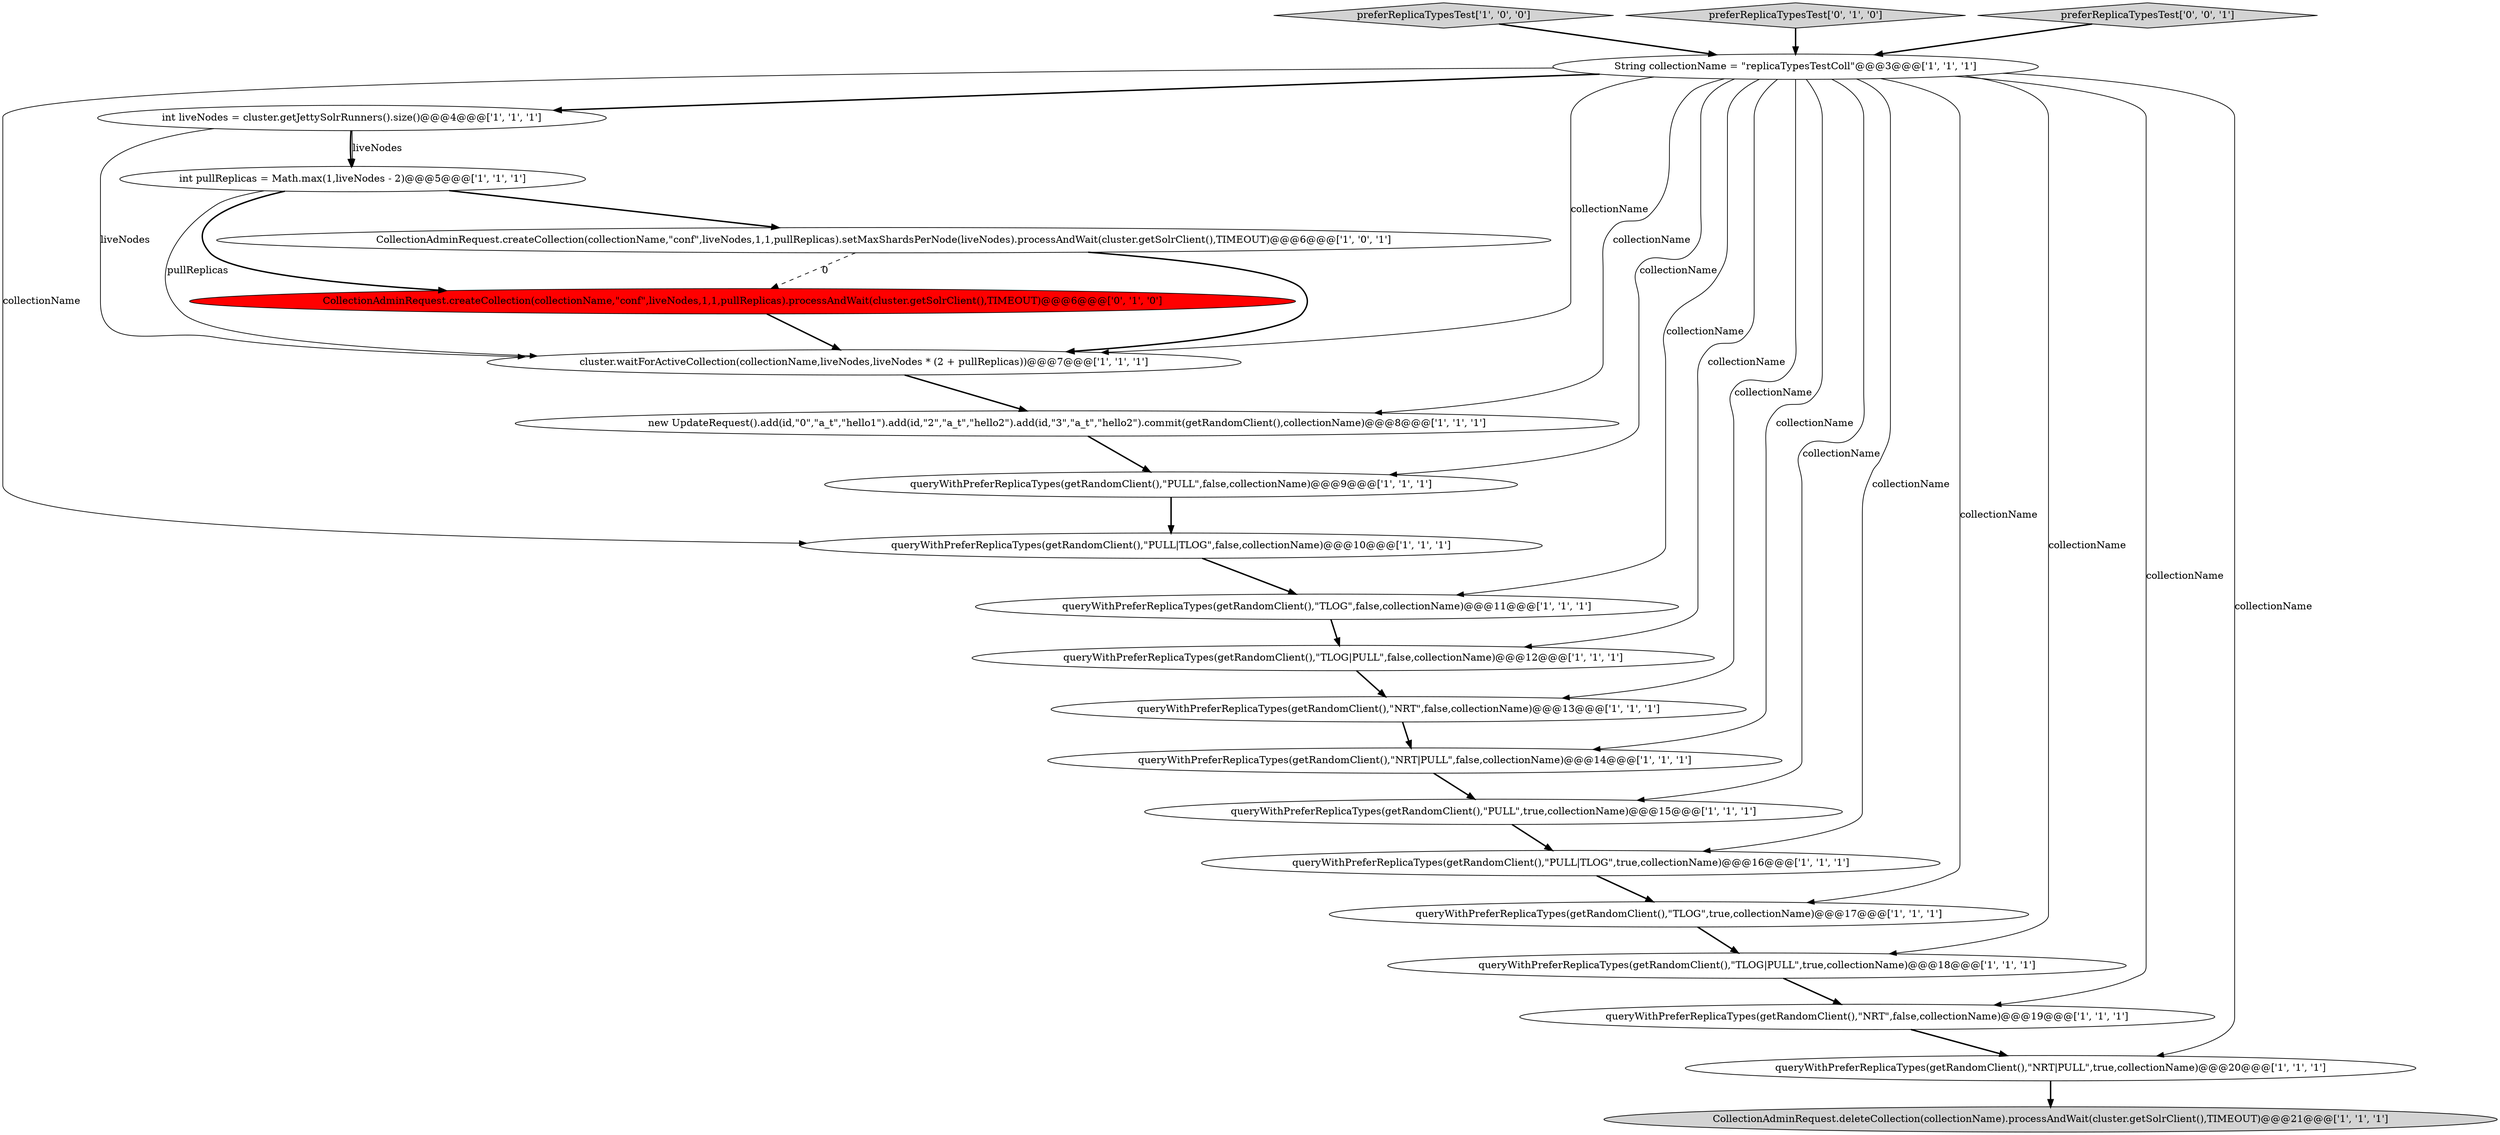 digraph {
8 [style = filled, label = "queryWithPreferReplicaTypes(getRandomClient(),\"NRT\",false,collectionName)@@@19@@@['1', '1', '1']", fillcolor = white, shape = ellipse image = "AAA0AAABBB1BBB"];
9 [style = filled, label = "preferReplicaTypesTest['1', '0', '0']", fillcolor = lightgray, shape = diamond image = "AAA0AAABBB1BBB"];
6 [style = filled, label = "queryWithPreferReplicaTypes(getRandomClient(),\"TLOG\",true,collectionName)@@@17@@@['1', '1', '1']", fillcolor = white, shape = ellipse image = "AAA0AAABBB1BBB"];
12 [style = filled, label = "int liveNodes = cluster.getJettySolrRunners().size()@@@4@@@['1', '1', '1']", fillcolor = white, shape = ellipse image = "AAA0AAABBB1BBB"];
21 [style = filled, label = "preferReplicaTypesTest['0', '1', '0']", fillcolor = lightgray, shape = diamond image = "AAA0AAABBB2BBB"];
4 [style = filled, label = "queryWithPreferReplicaTypes(getRandomClient(),\"TLOG|PULL\",false,collectionName)@@@12@@@['1', '1', '1']", fillcolor = white, shape = ellipse image = "AAA0AAABBB1BBB"];
5 [style = filled, label = "queryWithPreferReplicaTypes(getRandomClient(),\"NRT|PULL\",false,collectionName)@@@14@@@['1', '1', '1']", fillcolor = white, shape = ellipse image = "AAA0AAABBB1BBB"];
14 [style = filled, label = "queryWithPreferReplicaTypes(getRandomClient(),\"TLOG\",false,collectionName)@@@11@@@['1', '1', '1']", fillcolor = white, shape = ellipse image = "AAA0AAABBB1BBB"];
16 [style = filled, label = "int pullReplicas = Math.max(1,liveNodes - 2)@@@5@@@['1', '1', '1']", fillcolor = white, shape = ellipse image = "AAA0AAABBB1BBB"];
11 [style = filled, label = "queryWithPreferReplicaTypes(getRandomClient(),\"PULL|TLOG\",true,collectionName)@@@16@@@['1', '1', '1']", fillcolor = white, shape = ellipse image = "AAA0AAABBB1BBB"];
17 [style = filled, label = "queryWithPreferReplicaTypes(getRandomClient(),\"NRT\",false,collectionName)@@@13@@@['1', '1', '1']", fillcolor = white, shape = ellipse image = "AAA0AAABBB1BBB"];
2 [style = filled, label = "cluster.waitForActiveCollection(collectionName,liveNodes,liveNodes * (2 + pullReplicas))@@@7@@@['1', '1', '1']", fillcolor = white, shape = ellipse image = "AAA0AAABBB1BBB"];
1 [style = filled, label = "CollectionAdminRequest.deleteCollection(collectionName).processAndWait(cluster.getSolrClient(),TIMEOUT)@@@21@@@['1', '1', '1']", fillcolor = lightgray, shape = ellipse image = "AAA0AAABBB1BBB"];
22 [style = filled, label = "preferReplicaTypesTest['0', '0', '1']", fillcolor = lightgray, shape = diamond image = "AAA0AAABBB3BBB"];
7 [style = filled, label = "queryWithPreferReplicaTypes(getRandomClient(),\"PULL|TLOG\",false,collectionName)@@@10@@@['1', '1', '1']", fillcolor = white, shape = ellipse image = "AAA0AAABBB1BBB"];
20 [style = filled, label = "CollectionAdminRequest.createCollection(collectionName,\"conf\",liveNodes,1,1,pullReplicas).processAndWait(cluster.getSolrClient(),TIMEOUT)@@@6@@@['0', '1', '0']", fillcolor = red, shape = ellipse image = "AAA1AAABBB2BBB"];
3 [style = filled, label = "queryWithPreferReplicaTypes(getRandomClient(),\"TLOG|PULL\",true,collectionName)@@@18@@@['1', '1', '1']", fillcolor = white, shape = ellipse image = "AAA0AAABBB1BBB"];
19 [style = filled, label = "new UpdateRequest().add(id,\"0\",\"a_t\",\"hello1\").add(id,\"2\",\"a_t\",\"hello2\").add(id,\"3\",\"a_t\",\"hello2\").commit(getRandomClient(),collectionName)@@@8@@@['1', '1', '1']", fillcolor = white, shape = ellipse image = "AAA0AAABBB1BBB"];
15 [style = filled, label = "queryWithPreferReplicaTypes(getRandomClient(),\"PULL\",true,collectionName)@@@15@@@['1', '1', '1']", fillcolor = white, shape = ellipse image = "AAA0AAABBB1BBB"];
18 [style = filled, label = "CollectionAdminRequest.createCollection(collectionName,\"conf\",liveNodes,1,1,pullReplicas).setMaxShardsPerNode(liveNodes).processAndWait(cluster.getSolrClient(),TIMEOUT)@@@6@@@['1', '0', '1']", fillcolor = white, shape = ellipse image = "AAA0AAABBB1BBB"];
10 [style = filled, label = "String collectionName = \"replicaTypesTestColl\"@@@3@@@['1', '1', '1']", fillcolor = white, shape = ellipse image = "AAA0AAABBB1BBB"];
13 [style = filled, label = "queryWithPreferReplicaTypes(getRandomClient(),\"PULL\",false,collectionName)@@@9@@@['1', '1', '1']", fillcolor = white, shape = ellipse image = "AAA0AAABBB1BBB"];
0 [style = filled, label = "queryWithPreferReplicaTypes(getRandomClient(),\"NRT|PULL\",true,collectionName)@@@20@@@['1', '1', '1']", fillcolor = white, shape = ellipse image = "AAA0AAABBB1BBB"];
10->7 [style = solid, label="collectionName"];
6->3 [style = bold, label=""];
21->10 [style = bold, label=""];
17->5 [style = bold, label=""];
16->18 [style = bold, label=""];
2->19 [style = bold, label=""];
10->15 [style = solid, label="collectionName"];
4->17 [style = bold, label=""];
10->6 [style = solid, label="collectionName"];
16->2 [style = solid, label="pullReplicas"];
11->6 [style = bold, label=""];
10->2 [style = solid, label="collectionName"];
5->15 [style = bold, label=""];
10->3 [style = solid, label="collectionName"];
12->16 [style = bold, label=""];
9->10 [style = bold, label=""];
18->2 [style = bold, label=""];
10->13 [style = solid, label="collectionName"];
12->2 [style = solid, label="liveNodes"];
10->14 [style = solid, label="collectionName"];
10->4 [style = solid, label="collectionName"];
20->2 [style = bold, label=""];
7->14 [style = bold, label=""];
8->0 [style = bold, label=""];
19->13 [style = bold, label=""];
15->11 [style = bold, label=""];
10->8 [style = solid, label="collectionName"];
10->17 [style = solid, label="collectionName"];
10->12 [style = bold, label=""];
13->7 [style = bold, label=""];
0->1 [style = bold, label=""];
3->8 [style = bold, label=""];
10->5 [style = solid, label="collectionName"];
10->0 [style = solid, label="collectionName"];
18->20 [style = dashed, label="0"];
22->10 [style = bold, label=""];
10->11 [style = solid, label="collectionName"];
10->19 [style = solid, label="collectionName"];
16->20 [style = bold, label=""];
12->16 [style = solid, label="liveNodes"];
14->4 [style = bold, label=""];
}
